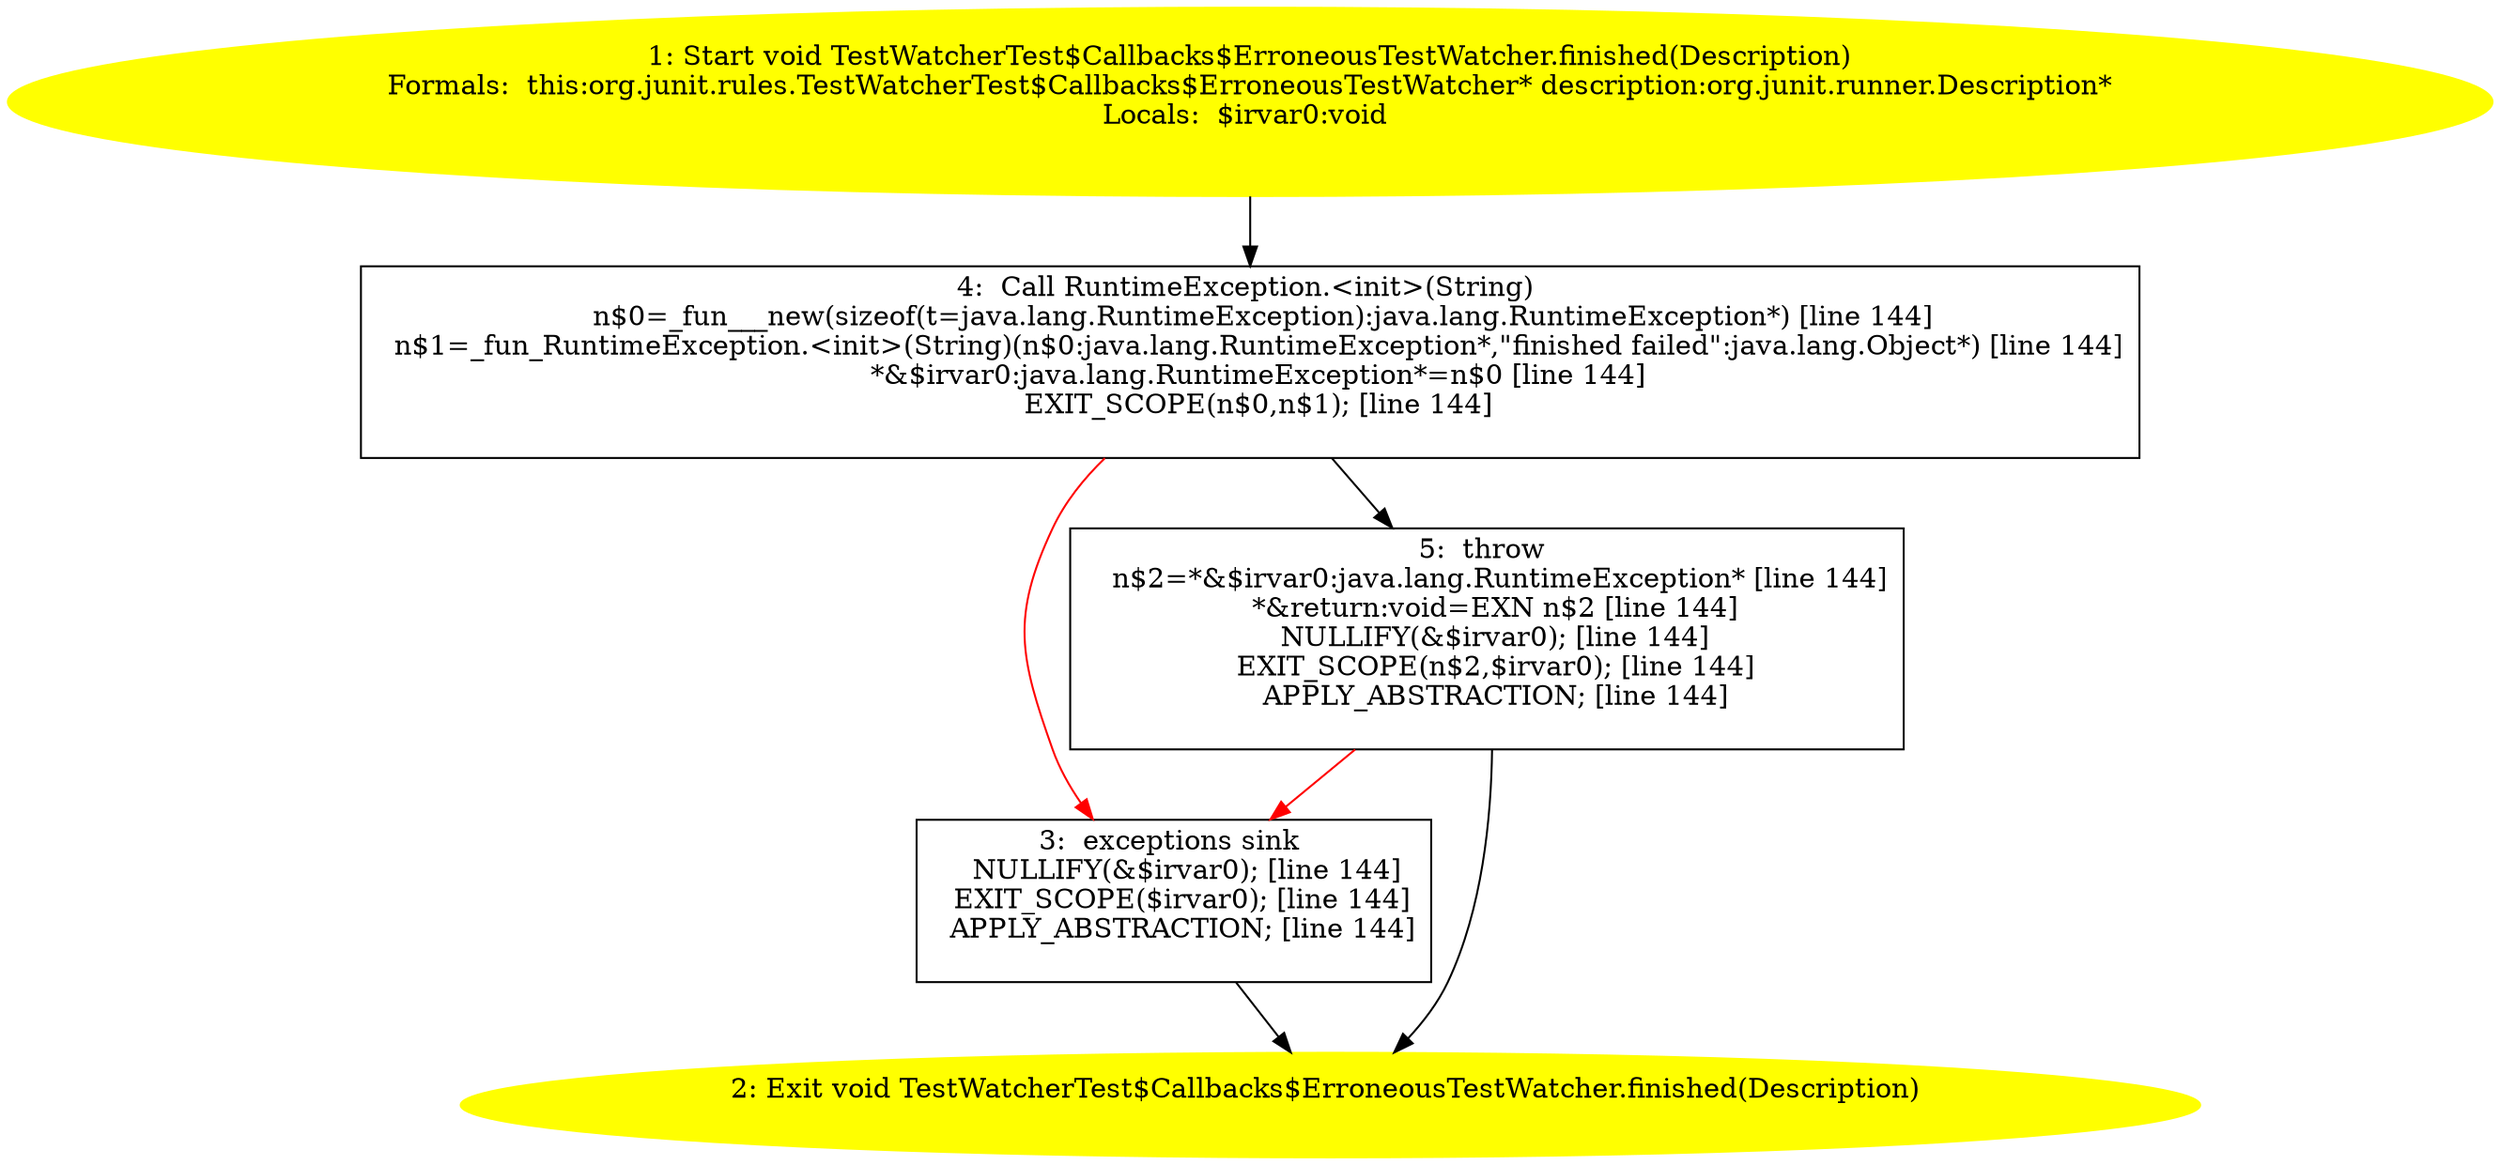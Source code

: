 /* @generated */
digraph cfg {
"org.junit.rules.TestWatcherTest$Callbacks$ErroneousTestWatcher.finished(org.junit.runner.Description.cd37bc27bb7323a1c8d53a357545c7bb_1" [label="1: Start void TestWatcherTest$Callbacks$ErroneousTestWatcher.finished(Description)\nFormals:  this:org.junit.rules.TestWatcherTest$Callbacks$ErroneousTestWatcher* description:org.junit.runner.Description*\nLocals:  $irvar0:void \n  " color=yellow style=filled]
	

	 "org.junit.rules.TestWatcherTest$Callbacks$ErroneousTestWatcher.finished(org.junit.runner.Description.cd37bc27bb7323a1c8d53a357545c7bb_1" -> "org.junit.rules.TestWatcherTest$Callbacks$ErroneousTestWatcher.finished(org.junit.runner.Description.cd37bc27bb7323a1c8d53a357545c7bb_4" ;
"org.junit.rules.TestWatcherTest$Callbacks$ErroneousTestWatcher.finished(org.junit.runner.Description.cd37bc27bb7323a1c8d53a357545c7bb_2" [label="2: Exit void TestWatcherTest$Callbacks$ErroneousTestWatcher.finished(Description) \n  " color=yellow style=filled]
	

"org.junit.rules.TestWatcherTest$Callbacks$ErroneousTestWatcher.finished(org.junit.runner.Description.cd37bc27bb7323a1c8d53a357545c7bb_3" [label="3:  exceptions sink \n   NULLIFY(&$irvar0); [line 144]\n  EXIT_SCOPE($irvar0); [line 144]\n  APPLY_ABSTRACTION; [line 144]\n " shape="box"]
	

	 "org.junit.rules.TestWatcherTest$Callbacks$ErroneousTestWatcher.finished(org.junit.runner.Description.cd37bc27bb7323a1c8d53a357545c7bb_3" -> "org.junit.rules.TestWatcherTest$Callbacks$ErroneousTestWatcher.finished(org.junit.runner.Description.cd37bc27bb7323a1c8d53a357545c7bb_2" ;
"org.junit.rules.TestWatcherTest$Callbacks$ErroneousTestWatcher.finished(org.junit.runner.Description.cd37bc27bb7323a1c8d53a357545c7bb_4" [label="4:  Call RuntimeException.<init>(String) \n   n$0=_fun___new(sizeof(t=java.lang.RuntimeException):java.lang.RuntimeException*) [line 144]\n  n$1=_fun_RuntimeException.<init>(String)(n$0:java.lang.RuntimeException*,\"finished failed\":java.lang.Object*) [line 144]\n  *&$irvar0:java.lang.RuntimeException*=n$0 [line 144]\n  EXIT_SCOPE(n$0,n$1); [line 144]\n " shape="box"]
	

	 "org.junit.rules.TestWatcherTest$Callbacks$ErroneousTestWatcher.finished(org.junit.runner.Description.cd37bc27bb7323a1c8d53a357545c7bb_4" -> "org.junit.rules.TestWatcherTest$Callbacks$ErroneousTestWatcher.finished(org.junit.runner.Description.cd37bc27bb7323a1c8d53a357545c7bb_5" ;
	 "org.junit.rules.TestWatcherTest$Callbacks$ErroneousTestWatcher.finished(org.junit.runner.Description.cd37bc27bb7323a1c8d53a357545c7bb_4" -> "org.junit.rules.TestWatcherTest$Callbacks$ErroneousTestWatcher.finished(org.junit.runner.Description.cd37bc27bb7323a1c8d53a357545c7bb_3" [color="red" ];
"org.junit.rules.TestWatcherTest$Callbacks$ErroneousTestWatcher.finished(org.junit.runner.Description.cd37bc27bb7323a1c8d53a357545c7bb_5" [label="5:  throw \n   n$2=*&$irvar0:java.lang.RuntimeException* [line 144]\n  *&return:void=EXN n$2 [line 144]\n  NULLIFY(&$irvar0); [line 144]\n  EXIT_SCOPE(n$2,$irvar0); [line 144]\n  APPLY_ABSTRACTION; [line 144]\n " shape="box"]
	

	 "org.junit.rules.TestWatcherTest$Callbacks$ErroneousTestWatcher.finished(org.junit.runner.Description.cd37bc27bb7323a1c8d53a357545c7bb_5" -> "org.junit.rules.TestWatcherTest$Callbacks$ErroneousTestWatcher.finished(org.junit.runner.Description.cd37bc27bb7323a1c8d53a357545c7bb_2" ;
	 "org.junit.rules.TestWatcherTest$Callbacks$ErroneousTestWatcher.finished(org.junit.runner.Description.cd37bc27bb7323a1c8d53a357545c7bb_5" -> "org.junit.rules.TestWatcherTest$Callbacks$ErroneousTestWatcher.finished(org.junit.runner.Description.cd37bc27bb7323a1c8d53a357545c7bb_3" [color="red" ];
}
